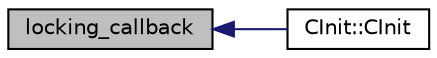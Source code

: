 digraph "locking_callback"
{
  edge [fontname="Helvetica",fontsize="10",labelfontname="Helvetica",labelfontsize="10"];
  node [fontname="Helvetica",fontsize="10",shape=record];
  rankdir="LR";
  Node863 [label="locking_callback",height=0.2,width=0.4,color="black", fillcolor="grey75", style="filled", fontcolor="black"];
  Node863 -> Node864 [dir="back",color="midnightblue",fontsize="10",style="solid",fontname="Helvetica"];
  Node864 [label="CInit::CInit",height=0.2,width=0.4,color="black", fillcolor="white", style="filled",URL="$d4/d1c/class_c_init.html#a4be18861132e828f5f0101880d04b706"];
}
